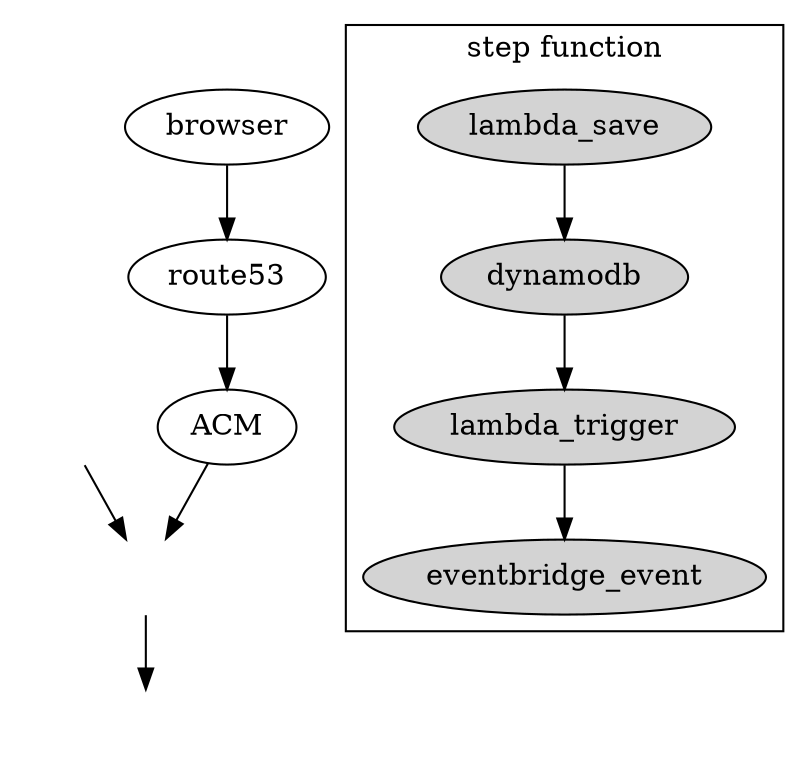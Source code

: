 digraph MyGraph {
  //rankdir=LR

  user [image="images/User_light-bg@4x.png", shape="none", label=""]
  browser [label="browser"]
  route53
  acm [label="ACM"]
  api [label="api gateway", image="images/Amazon-API-Gateway@4x.png", shape="none", label=""]
  lambda [image="images/AWS-Lambda@4x.png", shape="none", label=""]
  
  subgraph cluster_stepfn {

    node [style=filled];
    
    label="step function";
    lambda_save->dynamodb;
    dynamodb->lambda_trigger;
    lambda_trigger->eventbridge_event
  }

  user->api;
  api->lambda;
  browser->route53;
  route53->acm;
  acm->api;
  


}
